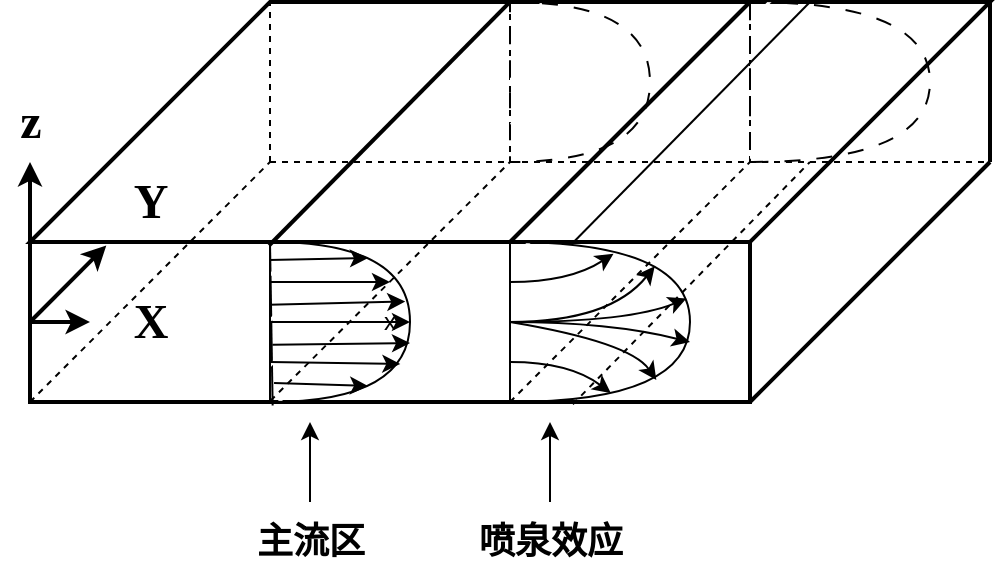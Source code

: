 <mxfile version="21.0.8" type="github">
  <diagram name="第 1 页" id="njs7V3GAumouVCQ-wbRa">
    <mxGraphModel dx="896" dy="469" grid="1" gridSize="10" guides="1" tooltips="1" connect="1" arrows="1" fold="1" page="1" pageScale="1" pageWidth="827" pageHeight="1169" math="0" shadow="0">
      <root>
        <mxCell id="0" />
        <mxCell id="1" parent="0" />
        <mxCell id="datwhkZy8anF-bYH7xrt-1" value="x" style="rounded=0;whiteSpace=wrap;html=1;fillStyle=hatch;strokeWidth=2;" vertex="1" parent="1">
          <mxGeometry x="160" y="240" width="360" height="80" as="geometry" />
        </mxCell>
        <mxCell id="datwhkZy8anF-bYH7xrt-2" value="" style="shape=parallelogram;perimeter=parallelogramPerimeter;whiteSpace=wrap;html=1;fixedSize=1;size=120;fillStyle=hatch;strokeWidth=2;" vertex="1" parent="1">
          <mxGeometry x="160" y="120" width="480" height="120" as="geometry" />
        </mxCell>
        <mxCell id="datwhkZy8anF-bYH7xrt-6" value="" style="endArrow=none;html=1;rounded=0;entryX=1;entryY=0;entryDx=0;entryDy=0;strokeWidth=2;" edge="1" parent="1" target="datwhkZy8anF-bYH7xrt-2">
          <mxGeometry width="50" height="50" relative="1" as="geometry">
            <mxPoint x="640" y="200" as="sourcePoint" />
            <mxPoint x="440" y="250" as="targetPoint" />
          </mxGeometry>
        </mxCell>
        <mxCell id="datwhkZy8anF-bYH7xrt-7" value="" style="endArrow=none;html=1;rounded=0;exitX=1;exitY=1;exitDx=0;exitDy=0;strokeWidth=2;" edge="1" parent="1" source="datwhkZy8anF-bYH7xrt-1">
          <mxGeometry width="50" height="50" relative="1" as="geometry">
            <mxPoint x="390" y="300" as="sourcePoint" />
            <mxPoint x="640" y="200" as="targetPoint" />
          </mxGeometry>
        </mxCell>
        <mxCell id="datwhkZy8anF-bYH7xrt-11" value="" style="endArrow=none;dashed=1;html=1;rounded=0;entryX=0.25;entryY=0;entryDx=0;entryDy=0;exitX=0.25;exitY=0.667;exitDx=0;exitDy=0;exitPerimeter=0;" edge="1" parent="1" source="datwhkZy8anF-bYH7xrt-2" target="datwhkZy8anF-bYH7xrt-2">
          <mxGeometry width="50" height="50" relative="1" as="geometry">
            <mxPoint x="260" y="200" as="sourcePoint" />
            <mxPoint x="310" y="150" as="targetPoint" />
          </mxGeometry>
        </mxCell>
        <mxCell id="datwhkZy8anF-bYH7xrt-12" value="" style="endArrow=none;dashed=1;html=1;rounded=0;exitX=0;exitY=1;exitDx=0;exitDy=0;" edge="1" parent="1" source="datwhkZy8anF-bYH7xrt-1">
          <mxGeometry width="50" height="50" relative="1" as="geometry">
            <mxPoint x="390" y="300" as="sourcePoint" />
            <mxPoint x="280" y="200" as="targetPoint" />
          </mxGeometry>
        </mxCell>
        <mxCell id="datwhkZy8anF-bYH7xrt-13" value="" style="endArrow=none;dashed=1;html=1;rounded=0;" edge="1" parent="1">
          <mxGeometry width="50" height="50" relative="1" as="geometry">
            <mxPoint x="280" y="200" as="sourcePoint" />
            <mxPoint x="640" y="200" as="targetPoint" />
          </mxGeometry>
        </mxCell>
        <mxCell id="datwhkZy8anF-bYH7xrt-14" value="" style="endArrow=none;html=1;rounded=0;exitX=0.337;exitY=1.022;exitDx=0;exitDy=0;exitPerimeter=0;entryX=0.25;entryY=1;entryDx=0;entryDy=0;" edge="1" parent="1" source="datwhkZy8anF-bYH7xrt-1" target="datwhkZy8anF-bYH7xrt-2">
          <mxGeometry width="50" height="50" relative="1" as="geometry">
            <mxPoint x="390" y="300" as="sourcePoint" />
            <mxPoint x="440" y="250" as="targetPoint" />
          </mxGeometry>
        </mxCell>
        <mxCell id="datwhkZy8anF-bYH7xrt-17" value="" style="endArrow=none;html=1;rounded=0;" edge="1" parent="1">
          <mxGeometry width="50" height="50" relative="1" as="geometry">
            <mxPoint x="400" y="320" as="sourcePoint" />
            <mxPoint x="400" y="240" as="targetPoint" />
          </mxGeometry>
        </mxCell>
        <mxCell id="datwhkZy8anF-bYH7xrt-18" value="" style="endArrow=classic;html=1;rounded=0;exitX=0;exitY=0;exitDx=0;exitDy=0;strokeWidth=2;" edge="1" parent="1" source="datwhkZy8anF-bYH7xrt-1">
          <mxGeometry width="50" height="50" relative="1" as="geometry">
            <mxPoint x="390" y="300" as="sourcePoint" />
            <mxPoint x="160" y="200" as="targetPoint" />
          </mxGeometry>
        </mxCell>
        <mxCell id="datwhkZy8anF-bYH7xrt-19" value="" style="endArrow=classic;html=1;rounded=0;exitX=0;exitY=0.5;exitDx=0;exitDy=0;strokeWidth=2;" edge="1" parent="1" source="datwhkZy8anF-bYH7xrt-1">
          <mxGeometry width="50" height="50" relative="1" as="geometry">
            <mxPoint x="390" y="300" as="sourcePoint" />
            <mxPoint x="190" y="280" as="targetPoint" />
          </mxGeometry>
        </mxCell>
        <mxCell id="datwhkZy8anF-bYH7xrt-20" value="" style="endArrow=classic;html=1;rounded=0;exitX=0;exitY=0.5;exitDx=0;exitDy=0;entryX=0.106;entryY=0.022;entryDx=0;entryDy=0;entryPerimeter=0;strokeWidth=2;" edge="1" parent="1" source="datwhkZy8anF-bYH7xrt-1" target="datwhkZy8anF-bYH7xrt-1">
          <mxGeometry width="50" height="50" relative="1" as="geometry">
            <mxPoint x="390" y="300" as="sourcePoint" />
            <mxPoint x="440" y="250" as="targetPoint" />
          </mxGeometry>
        </mxCell>
        <mxCell id="datwhkZy8anF-bYH7xrt-21" value="" style="endArrow=none;html=1;rounded=0;exitX=0.332;exitY=0.022;exitDx=0;exitDy=0;exitPerimeter=0;entryX=0.5;entryY=0;entryDx=0;entryDy=0;strokeWidth=2;" edge="1" parent="1" source="datwhkZy8anF-bYH7xrt-1" target="datwhkZy8anF-bYH7xrt-2">
          <mxGeometry width="50" height="50" relative="1" as="geometry">
            <mxPoint x="390" y="300" as="sourcePoint" />
            <mxPoint x="440" y="250" as="targetPoint" />
          </mxGeometry>
        </mxCell>
        <mxCell id="datwhkZy8anF-bYH7xrt-22" value="" style="endArrow=none;html=1;rounded=0;exitX=0.5;exitY=1;exitDx=0;exitDy=0;entryX=0.75;entryY=0;entryDx=0;entryDy=0;strokeWidth=2;" edge="1" parent="1" source="datwhkZy8anF-bYH7xrt-2" target="datwhkZy8anF-bYH7xrt-2">
          <mxGeometry width="50" height="50" relative="1" as="geometry">
            <mxPoint x="390" y="300" as="sourcePoint" />
            <mxPoint x="440" y="250" as="targetPoint" />
          </mxGeometry>
        </mxCell>
        <mxCell id="datwhkZy8anF-bYH7xrt-23" value="" style="endArrow=none;dashed=1;html=1;rounded=0;exitX=0.334;exitY=0.992;exitDx=0;exitDy=0;exitPerimeter=0;" edge="1" parent="1" source="datwhkZy8anF-bYH7xrt-1">
          <mxGeometry width="50" height="50" relative="1" as="geometry">
            <mxPoint x="390" y="300" as="sourcePoint" />
            <mxPoint x="400" y="200" as="targetPoint" />
          </mxGeometry>
        </mxCell>
        <mxCell id="datwhkZy8anF-bYH7xrt-24" value="" style="endArrow=none;dashed=1;html=1;rounded=0;" edge="1" parent="1">
          <mxGeometry width="50" height="50" relative="1" as="geometry">
            <mxPoint x="400" y="120" as="sourcePoint" />
            <mxPoint x="400" y="200" as="targetPoint" />
          </mxGeometry>
        </mxCell>
        <mxCell id="datwhkZy8anF-bYH7xrt-25" value="" style="endArrow=none;dashed=1;html=1;rounded=0;" edge="1" parent="1">
          <mxGeometry width="50" height="50" relative="1" as="geometry">
            <mxPoint x="400" y="320" as="sourcePoint" />
            <mxPoint x="520" y="200" as="targetPoint" />
          </mxGeometry>
        </mxCell>
        <mxCell id="datwhkZy8anF-bYH7xrt-26" value="" style="endArrow=none;dashed=1;html=1;rounded=0;entryX=0.75;entryY=0;entryDx=0;entryDy=0;" edge="1" parent="1" target="datwhkZy8anF-bYH7xrt-2">
          <mxGeometry width="50" height="50" relative="1" as="geometry">
            <mxPoint x="520" y="200" as="sourcePoint" />
            <mxPoint x="440" y="250" as="targetPoint" />
          </mxGeometry>
        </mxCell>
        <mxCell id="datwhkZy8anF-bYH7xrt-27" value="" style="shape=or;whiteSpace=wrap;html=1;fillStyle=hatch;" vertex="1" parent="1">
          <mxGeometry x="280" y="240" width="70" height="80" as="geometry" />
        </mxCell>
        <mxCell id="datwhkZy8anF-bYH7xrt-28" value="" style="endArrow=classic;html=1;rounded=0;entryX=0.7;entryY=0.1;entryDx=0;entryDy=0;entryPerimeter=0;exitX=-0.007;exitY=0.112;exitDx=0;exitDy=0;exitPerimeter=0;" edge="1" parent="1" source="datwhkZy8anF-bYH7xrt-27" target="datwhkZy8anF-bYH7xrt-27">
          <mxGeometry width="50" height="50" relative="1" as="geometry">
            <mxPoint x="390" y="300" as="sourcePoint" />
            <mxPoint x="440" y="250" as="targetPoint" />
          </mxGeometry>
        </mxCell>
        <mxCell id="datwhkZy8anF-bYH7xrt-29" value="" style="endArrow=classic;html=1;rounded=0;exitX=0;exitY=0.5;exitDx=0;exitDy=0;exitPerimeter=0;" edge="1" parent="1" source="datwhkZy8anF-bYH7xrt-27">
          <mxGeometry width="50" height="50" relative="1" as="geometry">
            <mxPoint x="390" y="300" as="sourcePoint" />
            <mxPoint x="350" y="280" as="targetPoint" />
          </mxGeometry>
        </mxCell>
        <mxCell id="datwhkZy8anF-bYH7xrt-30" value="" style="endArrow=classic;html=1;rounded=0;exitX=0;exitY=0.75;exitDx=0;exitDy=0;exitPerimeter=0;entryX=0.931;entryY=0.762;entryDx=0;entryDy=0;entryPerimeter=0;" edge="1" parent="1" source="datwhkZy8anF-bYH7xrt-27" target="datwhkZy8anF-bYH7xrt-27">
          <mxGeometry width="50" height="50" relative="1" as="geometry">
            <mxPoint x="390" y="300" as="sourcePoint" />
            <mxPoint x="440" y="250" as="targetPoint" />
          </mxGeometry>
        </mxCell>
        <mxCell id="datwhkZy8anF-bYH7xrt-31" value="" style="endArrow=classic;html=1;rounded=0;exitX=0;exitY=0.25;exitDx=0;exitDy=0;exitPerimeter=0;" edge="1" parent="1" source="datwhkZy8anF-bYH7xrt-27">
          <mxGeometry width="50" height="50" relative="1" as="geometry">
            <mxPoint x="390" y="300" as="sourcePoint" />
            <mxPoint x="340" y="260" as="targetPoint" />
          </mxGeometry>
        </mxCell>
        <mxCell id="datwhkZy8anF-bYH7xrt-32" value="" style="endArrow=classic;html=1;rounded=0;exitX=0.017;exitY=0.642;exitDx=0;exitDy=0;exitPerimeter=0;entryX=1;entryY=0.632;entryDx=0;entryDy=0;entryPerimeter=0;" edge="1" parent="1" source="datwhkZy8anF-bYH7xrt-27" target="datwhkZy8anF-bYH7xrt-27">
          <mxGeometry width="50" height="50" relative="1" as="geometry">
            <mxPoint x="390" y="300" as="sourcePoint" />
            <mxPoint x="440" y="250" as="targetPoint" />
          </mxGeometry>
        </mxCell>
        <mxCell id="datwhkZy8anF-bYH7xrt-33" value="" style="endArrow=classic;html=1;rounded=0;exitX=-0.006;exitY=0.392;exitDx=0;exitDy=0;exitPerimeter=0;entryX=0.966;entryY=0.372;entryDx=0;entryDy=0;entryPerimeter=0;" edge="1" parent="1" source="datwhkZy8anF-bYH7xrt-27" target="datwhkZy8anF-bYH7xrt-27">
          <mxGeometry width="50" height="50" relative="1" as="geometry">
            <mxPoint x="390" y="300" as="sourcePoint" />
            <mxPoint x="440" y="250" as="targetPoint" />
          </mxGeometry>
        </mxCell>
        <mxCell id="datwhkZy8anF-bYH7xrt-34" value="" style="endArrow=classic;html=1;rounded=0;exitX=0.029;exitY=0.882;exitDx=0;exitDy=0;exitPerimeter=0;entryX=0.7;entryY=0.9;entryDx=0;entryDy=0;entryPerimeter=0;" edge="1" parent="1" source="datwhkZy8anF-bYH7xrt-27" target="datwhkZy8anF-bYH7xrt-27">
          <mxGeometry width="50" height="50" relative="1" as="geometry">
            <mxPoint x="390" y="300" as="sourcePoint" />
            <mxPoint x="440" y="250" as="targetPoint" />
          </mxGeometry>
        </mxCell>
        <mxCell id="datwhkZy8anF-bYH7xrt-35" value="" style="shape=or;whiteSpace=wrap;html=1;fillStyle=hatch;dashed=1;dashPattern=8 8;" vertex="1" parent="1">
          <mxGeometry x="400" y="120" width="70" height="80" as="geometry" />
        </mxCell>
        <mxCell id="datwhkZy8anF-bYH7xrt-37" value="" style="shape=or;whiteSpace=wrap;html=1;fillStyle=hatch;" vertex="1" parent="1">
          <mxGeometry x="400" y="240" width="90" height="80" as="geometry" />
        </mxCell>
        <mxCell id="datwhkZy8anF-bYH7xrt-43" value="" style="curved=1;endArrow=classic;html=1;rounded=0;entryX=0.804;entryY=0.152;entryDx=0;entryDy=0;entryPerimeter=0;exitX=0;exitY=0.5;exitDx=0;exitDy=0;exitPerimeter=0;" edge="1" parent="1" source="datwhkZy8anF-bYH7xrt-37" target="datwhkZy8anF-bYH7xrt-37">
          <mxGeometry width="50" height="50" relative="1" as="geometry">
            <mxPoint x="390" y="300" as="sourcePoint" />
            <mxPoint x="440" y="250" as="targetPoint" />
            <Array as="points">
              <mxPoint x="450" y="280" />
            </Array>
          </mxGeometry>
        </mxCell>
        <mxCell id="datwhkZy8anF-bYH7xrt-54" value="" style="curved=1;endArrow=classic;html=1;rounded=0;exitX=0;exitY=0.5;exitDx=0;exitDy=0;exitPerimeter=0;entryX=0.813;entryY=0.862;entryDx=0;entryDy=0;entryPerimeter=0;" edge="1" parent="1" source="datwhkZy8anF-bYH7xrt-37" target="datwhkZy8anF-bYH7xrt-37">
          <mxGeometry width="50" height="50" relative="1" as="geometry">
            <mxPoint x="390" y="300" as="sourcePoint" />
            <mxPoint x="440" y="250" as="targetPoint" />
            <Array as="points">
              <mxPoint x="460" y="290" />
            </Array>
          </mxGeometry>
        </mxCell>
        <mxCell id="datwhkZy8anF-bYH7xrt-57" value="" style="curved=1;endArrow=classic;html=1;rounded=0;entryX=0.575;entryY=0.073;entryDx=0;entryDy=0;entryPerimeter=0;exitX=0;exitY=0.25;exitDx=0;exitDy=0;exitPerimeter=0;" edge="1" parent="1" source="datwhkZy8anF-bYH7xrt-37" target="datwhkZy8anF-bYH7xrt-37">
          <mxGeometry width="50" height="50" relative="1" as="geometry">
            <mxPoint x="230" y="310" as="sourcePoint" />
            <mxPoint x="280" y="260" as="targetPoint" />
            <Array as="points">
              <mxPoint x="430" y="260" />
            </Array>
          </mxGeometry>
        </mxCell>
        <mxCell id="datwhkZy8anF-bYH7xrt-59" value="" style="curved=1;endArrow=classic;html=1;rounded=0;entryX=0.56;entryY=0.944;entryDx=0;entryDy=0;entryPerimeter=0;" edge="1" parent="1" target="datwhkZy8anF-bYH7xrt-37">
          <mxGeometry width="50" height="50" relative="1" as="geometry">
            <mxPoint x="400" y="300" as="sourcePoint" />
            <mxPoint x="280" y="260" as="targetPoint" />
            <Array as="points">
              <mxPoint x="430" y="300" />
            </Array>
          </mxGeometry>
        </mxCell>
        <mxCell id="datwhkZy8anF-bYH7xrt-60" value="" style="curved=1;endArrow=classic;html=1;rounded=0;entryX=0.98;entryY=0.353;entryDx=0;entryDy=0;entryPerimeter=0;" edge="1" parent="1" target="datwhkZy8anF-bYH7xrt-37">
          <mxGeometry width="50" height="50" relative="1" as="geometry">
            <mxPoint x="400" y="280" as="sourcePoint" />
            <mxPoint x="280" y="260" as="targetPoint" />
            <Array as="points">
              <mxPoint x="460" y="280" />
            </Array>
          </mxGeometry>
        </mxCell>
        <mxCell id="datwhkZy8anF-bYH7xrt-62" value="" style="curved=1;endArrow=classic;html=1;rounded=0;exitX=0;exitY=0.5;exitDx=0;exitDy=0;exitPerimeter=0;entryX=1;entryY=0.625;entryDx=0;entryDy=0;entryPerimeter=0;" edge="1" parent="1" source="datwhkZy8anF-bYH7xrt-37" target="datwhkZy8anF-bYH7xrt-37">
          <mxGeometry width="50" height="50" relative="1" as="geometry">
            <mxPoint x="230" y="310" as="sourcePoint" />
            <mxPoint x="280" y="260" as="targetPoint" />
            <Array as="points">
              <mxPoint x="450" y="280" />
            </Array>
          </mxGeometry>
        </mxCell>
        <mxCell id="datwhkZy8anF-bYH7xrt-63" value="" style="shape=or;whiteSpace=wrap;html=1;fillStyle=hatch;dashed=1;dashPattern=8 8;" vertex="1" parent="1">
          <mxGeometry x="520" y="120" width="90" height="80" as="geometry" />
        </mxCell>
        <mxCell id="datwhkZy8anF-bYH7xrt-65" value="" style="endArrow=none;dashed=1;html=1;rounded=0;entryX=0.333;entryY=1;entryDx=0;entryDy=0;entryPerimeter=0;exitX=0.349;exitY=1.014;exitDx=0;exitDy=0;exitPerimeter=0;" edge="1" parent="1" source="datwhkZy8anF-bYH7xrt-37" target="datwhkZy8anF-bYH7xrt-63">
          <mxGeometry width="50" height="50" relative="1" as="geometry">
            <mxPoint x="310" y="350" as="sourcePoint" />
            <mxPoint x="360" y="300" as="targetPoint" />
          </mxGeometry>
        </mxCell>
        <mxCell id="datwhkZy8anF-bYH7xrt-66" value="" style="endArrow=none;html=1;rounded=0;exitX=0.358;exitY=-0.005;exitDx=0;exitDy=0;exitPerimeter=0;" edge="1" parent="1" source="datwhkZy8anF-bYH7xrt-37">
          <mxGeometry width="50" height="50" relative="1" as="geometry">
            <mxPoint x="310" y="350" as="sourcePoint" />
            <mxPoint x="550" y="120" as="targetPoint" />
          </mxGeometry>
        </mxCell>
        <mxCell id="datwhkZy8anF-bYH7xrt-67" value="&lt;font style=&quot;font-size: 24px;&quot; face=&quot;Times New Roman&quot;&gt;&lt;b&gt;X&lt;/b&gt;&lt;/font&gt;" style="text;html=1;align=center;verticalAlign=middle;resizable=0;points=[];autosize=1;strokeColor=none;fillColor=none;" vertex="1" parent="1">
          <mxGeometry x="200" y="260" width="40" height="40" as="geometry" />
        </mxCell>
        <mxCell id="datwhkZy8anF-bYH7xrt-68" value="&lt;font face=&quot;Times New Roman&quot;&gt;&lt;span style=&quot;font-size: 24px;&quot;&gt;&lt;b&gt;z&lt;/b&gt;&lt;/span&gt;&lt;/font&gt;" style="text;html=1;align=center;verticalAlign=middle;resizable=0;points=[];autosize=1;strokeColor=none;fillColor=none;" vertex="1" parent="1">
          <mxGeometry x="145" y="160" width="30" height="40" as="geometry" />
        </mxCell>
        <mxCell id="datwhkZy8anF-bYH7xrt-69" value="&lt;font style=&quot;font-size: 24px;&quot; face=&quot;Times New Roman&quot;&gt;&lt;b&gt;Y&lt;/b&gt;&lt;/font&gt;" style="text;html=1;align=center;verticalAlign=middle;resizable=0;points=[];autosize=1;strokeColor=none;fillColor=none;" vertex="1" parent="1">
          <mxGeometry x="200" y="200" width="40" height="40" as="geometry" />
        </mxCell>
        <mxCell id="datwhkZy8anF-bYH7xrt-70" value="" style="endArrow=classic;html=1;rounded=0;" edge="1" parent="1">
          <mxGeometry width="50" height="50" relative="1" as="geometry">
            <mxPoint x="300" y="370" as="sourcePoint" />
            <mxPoint x="300" y="330" as="targetPoint" />
          </mxGeometry>
        </mxCell>
        <mxCell id="datwhkZy8anF-bYH7xrt-71" value="" style="endArrow=classic;html=1;rounded=0;" edge="1" parent="1">
          <mxGeometry width="50" height="50" relative="1" as="geometry">
            <mxPoint x="420" y="370" as="sourcePoint" />
            <mxPoint x="420" y="330" as="targetPoint" />
          </mxGeometry>
        </mxCell>
        <mxCell id="datwhkZy8anF-bYH7xrt-72" value="&lt;font style=&quot;font-size: 18px;&quot;&gt;&lt;b&gt;主流区&lt;/b&gt;&lt;/font&gt;" style="text;html=1;align=center;verticalAlign=middle;resizable=0;points=[];autosize=1;strokeColor=none;fillColor=none;" vertex="1" parent="1">
          <mxGeometry x="260" y="370" width="80" height="40" as="geometry" />
        </mxCell>
        <mxCell id="datwhkZy8anF-bYH7xrt-73" value="&lt;font style=&quot;font-size: 18px;&quot;&gt;&lt;b&gt;喷泉效应&lt;/b&gt;&lt;/font&gt;" style="text;html=1;align=center;verticalAlign=middle;resizable=0;points=[];autosize=1;strokeColor=none;fillColor=none;" vertex="1" parent="1">
          <mxGeometry x="370" y="370" width="100" height="40" as="geometry" />
        </mxCell>
      </root>
    </mxGraphModel>
  </diagram>
</mxfile>
